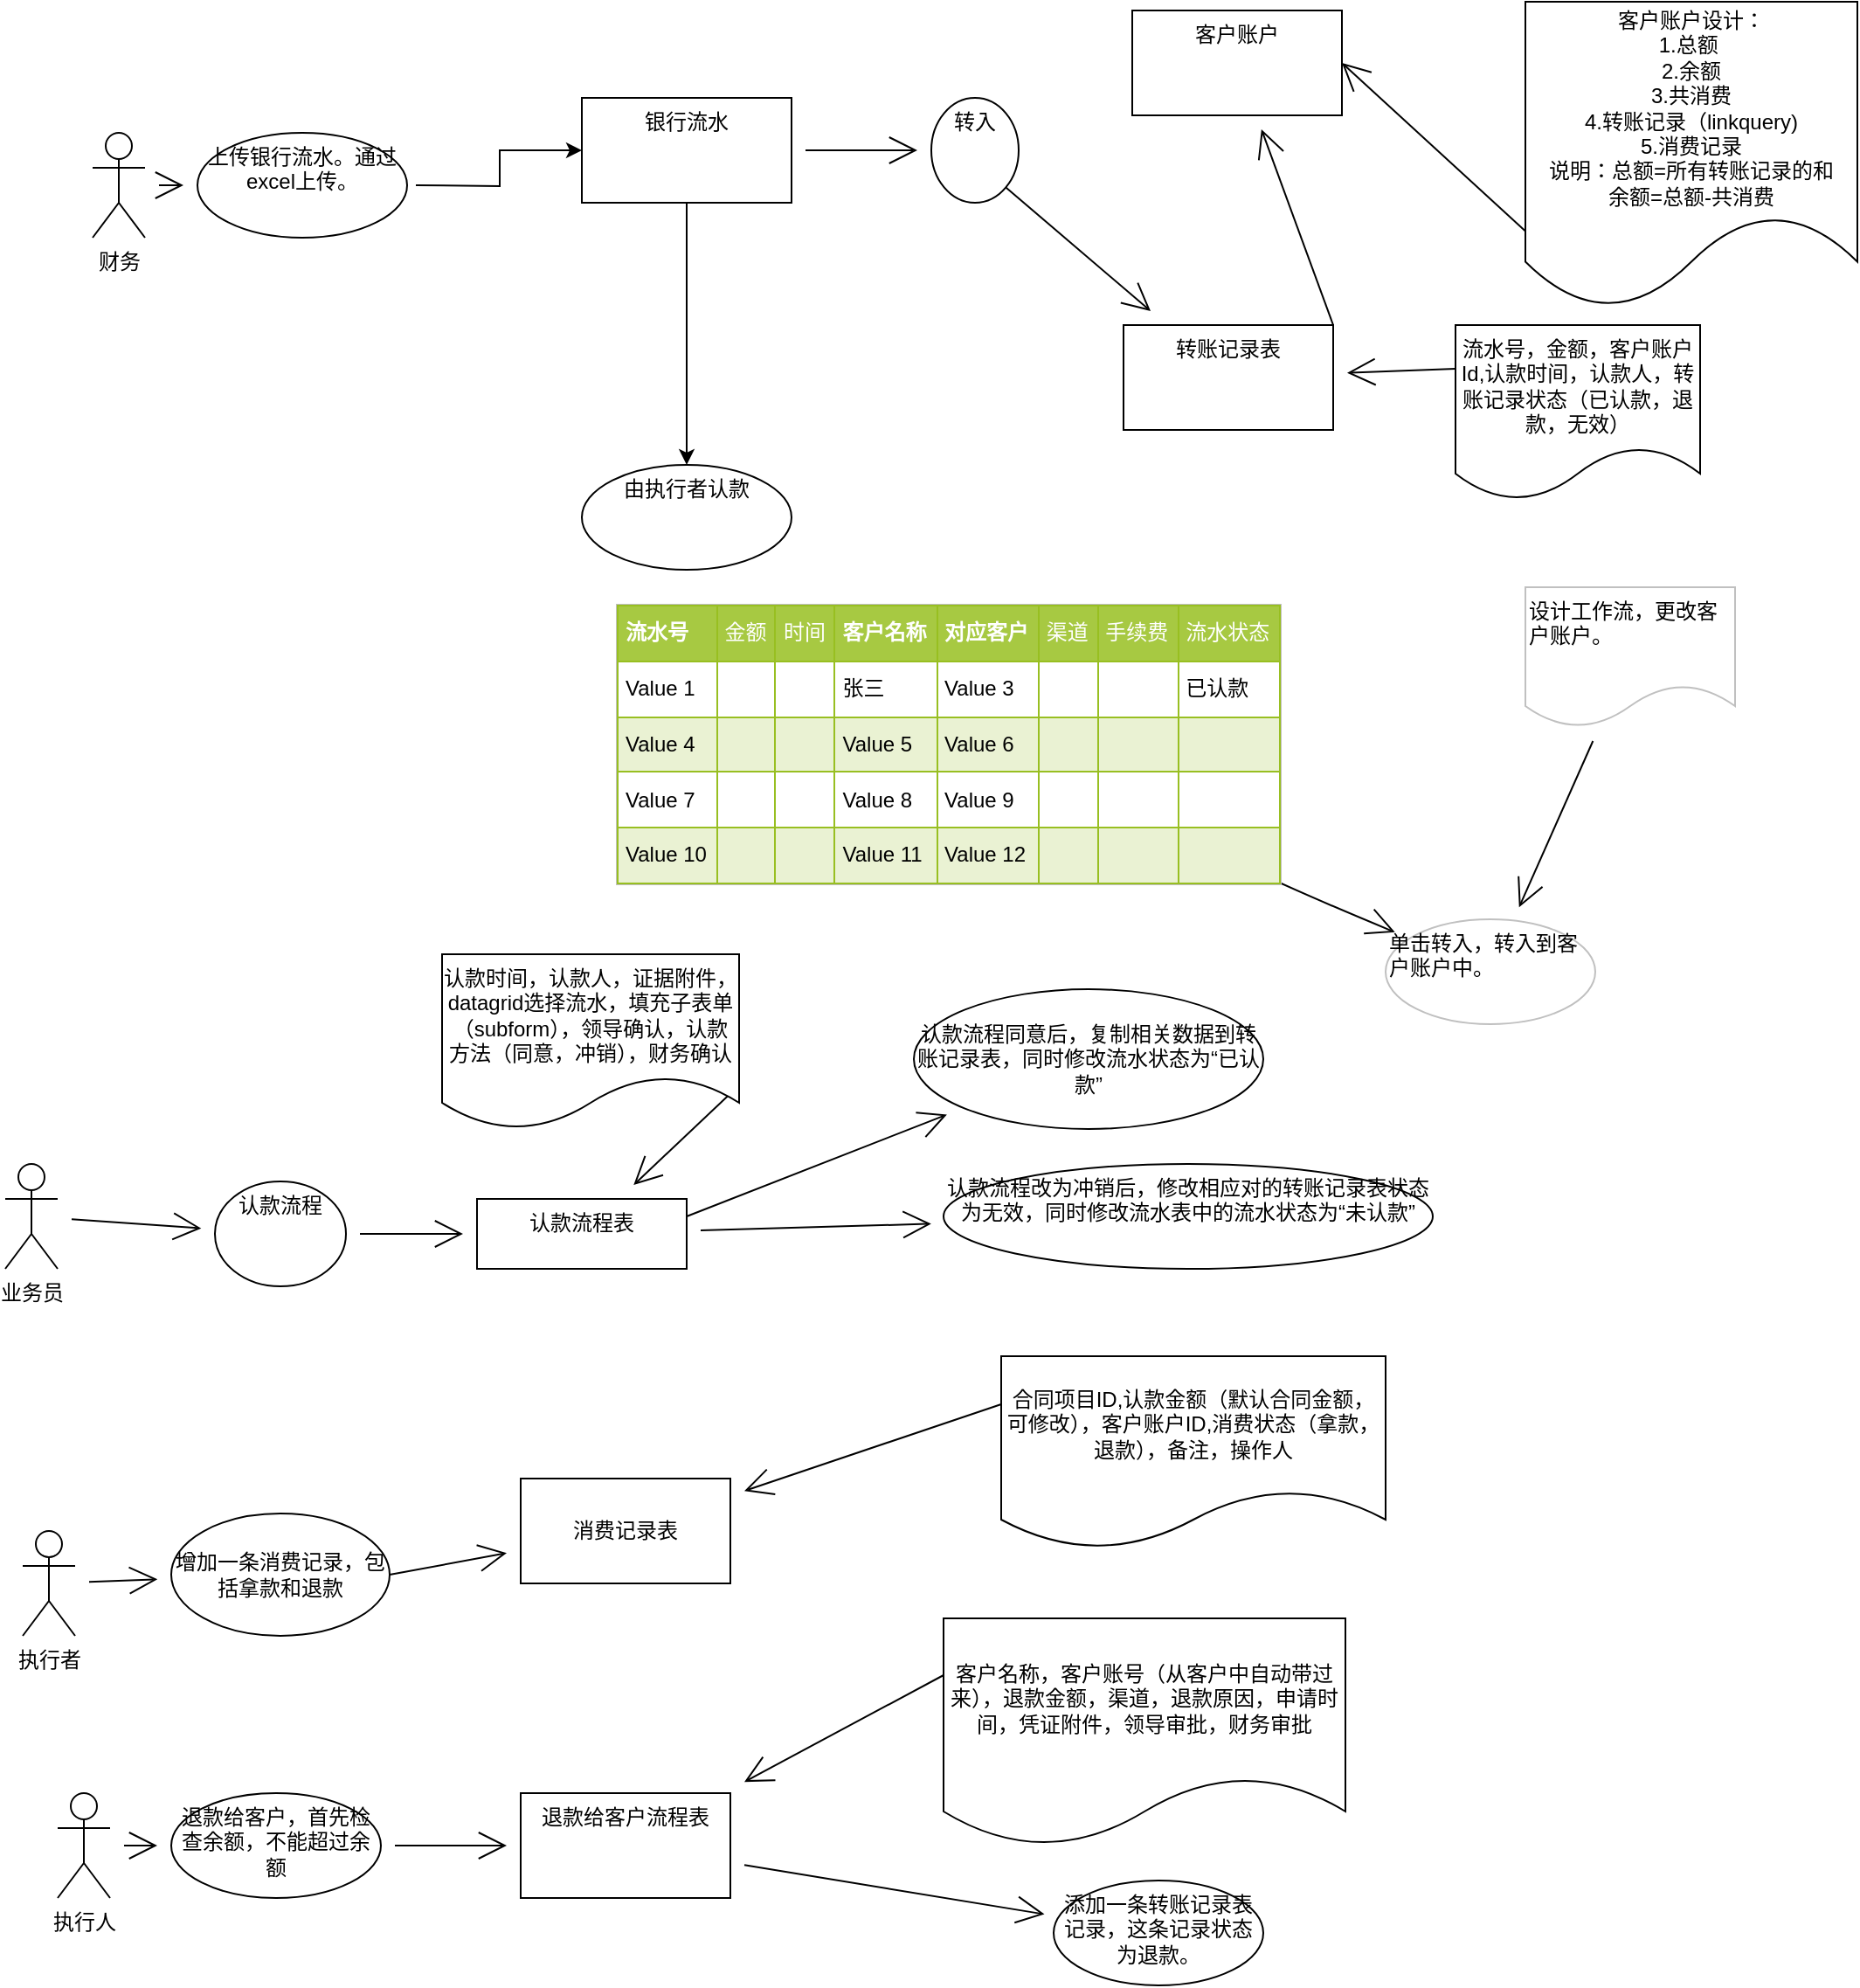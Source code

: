 <mxfile version="15.3.5" type="github">
  <diagram id="i9z5DV8Quiy5ul4YF9sL" name="Page-1">
    <mxGraphModel dx="1483" dy="766" grid="1" gridSize="10" guides="1" tooltips="1" connect="1" arrows="1" fold="1" page="1" pageScale="1" pageWidth="827" pageHeight="1169" math="0" shadow="0">
      <root>
        <mxCell id="0" />
        <mxCell id="1" parent="0" />
        <mxCell id="20aYLW1WKIlqMCxb5FEP-12" value="" style="edgeStyle=none;curved=1;rounded=0;orthogonalLoop=1;jettySize=auto;html=1;endArrow=open;startSize=14;endSize=14;sourcePerimeterSpacing=8;targetPerimeterSpacing=8;" parent="1" source="_qh5CtxLGN5EkOG5CYsD-1" target="20aYLW1WKIlqMCxb5FEP-11" edge="1">
          <mxGeometry relative="1" as="geometry" />
        </mxCell>
        <mxCell id="_qh5CtxLGN5EkOG5CYsD-1" value="财务" style="shape=umlActor;verticalLabelPosition=bottom;verticalAlign=top;html=1;outlineConnect=0;" parent="1" vertex="1">
          <mxGeometry x="60" y="90" width="30" height="60" as="geometry" />
        </mxCell>
        <mxCell id="_qh5CtxLGN5EkOG5CYsD-5" value="" style="edgeStyle=orthogonalEdgeStyle;rounded=0;orthogonalLoop=1;jettySize=auto;html=1;" parent="1" target="_qh5CtxLGN5EkOG5CYsD-4" edge="1">
          <mxGeometry relative="1" as="geometry">
            <mxPoint x="245" y="120" as="sourcePoint" />
          </mxGeometry>
        </mxCell>
        <mxCell id="_qh5CtxLGN5EkOG5CYsD-9" value="" style="edgeStyle=orthogonalEdgeStyle;rounded=0;orthogonalLoop=1;jettySize=auto;html=1;" parent="1" source="_qh5CtxLGN5EkOG5CYsD-4" target="_qh5CtxLGN5EkOG5CYsD-8" edge="1">
          <mxGeometry relative="1" as="geometry" />
        </mxCell>
        <mxCell id="C7Liofxj1-OizuLrf2gV-4" value="" style="edgeStyle=none;curved=1;rounded=0;orthogonalLoop=1;jettySize=auto;html=1;endArrow=open;startSize=14;endSize=14;sourcePerimeterSpacing=8;targetPerimeterSpacing=8;" edge="1" parent="1" source="_qh5CtxLGN5EkOG5CYsD-4" target="C7Liofxj1-OizuLrf2gV-3">
          <mxGeometry relative="1" as="geometry" />
        </mxCell>
        <mxCell id="_qh5CtxLGN5EkOG5CYsD-4" value="银行流水" style="whiteSpace=wrap;html=1;verticalAlign=top;" parent="1" vertex="1">
          <mxGeometry x="340" y="70" width="120" height="60" as="geometry" />
        </mxCell>
        <mxCell id="_qh5CtxLGN5EkOG5CYsD-6" value="客户账户" style="whiteSpace=wrap;html=1;verticalAlign=top;" parent="1" vertex="1">
          <mxGeometry x="655" y="20" width="120" height="60" as="geometry" />
        </mxCell>
        <mxCell id="_qh5CtxLGN5EkOG5CYsD-8" value="由执行者认款" style="ellipse;whiteSpace=wrap;html=1;verticalAlign=top;" parent="1" vertex="1">
          <mxGeometry x="340" y="280" width="120" height="60" as="geometry" />
        </mxCell>
        <mxCell id="20aYLW1WKIlqMCxb5FEP-13" style="edgeStyle=none;curved=1;rounded=0;orthogonalLoop=1;jettySize=auto;html=1;exitX=1;exitY=0.75;exitDx=0;exitDy=0;endArrow=open;startSize=14;endSize=14;sourcePerimeterSpacing=8;targetPerimeterSpacing=8;" parent="1" source="20aYLW1WKIlqMCxb5FEP-1" target="20aYLW1WKIlqMCxb5FEP-4" edge="1">
          <mxGeometry relative="1" as="geometry">
            <Array as="points">
              <mxPoint x="570" y="450" />
            </Array>
          </mxGeometry>
        </mxCell>
        <mxCell id="20aYLW1WKIlqMCxb5FEP-1" value="&lt;table style=&quot;width: 100% ; height: 100% ; border-collapse: collapse&quot; width=&quot;100%&quot; cellpadding=&quot;4&quot; border=&quot;1&quot;&gt;&lt;tbody&gt;&lt;tr style=&quot;background-color: #a7c942 ; color: #ffffff ; border: 1px solid #98bf21&quot;&gt;&lt;th align=&quot;left&quot;&gt;流水号&lt;/th&gt;&lt;td&gt;金额&lt;/td&gt;&lt;td&gt;时间&lt;/td&gt;&lt;th align=&quot;left&quot;&gt;客户名称&lt;/th&gt;&lt;th align=&quot;left&quot;&gt;对应客户&lt;/th&gt;&lt;td&gt;渠道&lt;/td&gt;&lt;td&gt;手续费&lt;/td&gt;&lt;td&gt;流水状态&lt;/td&gt;&lt;/tr&gt;&lt;tr style=&quot;border: 1px solid #98bf21&quot;&gt;&lt;td&gt;Value 1&lt;/td&gt;&lt;td&gt;&lt;br&gt;&lt;/td&gt;&lt;td&gt;&lt;br&gt;&lt;/td&gt;&lt;td&gt;张三&lt;br&gt;&lt;/td&gt;&lt;td&gt;Value 3&lt;/td&gt;&lt;td&gt;&lt;br&gt;&lt;/td&gt;&lt;td&gt;&lt;br&gt;&lt;/td&gt;&lt;td&gt;已认款&lt;br&gt;&lt;/td&gt;&lt;/tr&gt;&lt;tr style=&quot;background-color: #eaf2d3 ; border: 1px solid #98bf21&quot;&gt;&lt;td&gt;Value 4&lt;/td&gt;&lt;td&gt;&lt;br&gt;&lt;/td&gt;&lt;td&gt;&lt;br&gt;&lt;/td&gt;&lt;td&gt;Value 5&lt;/td&gt;&lt;td&gt;Value 6&lt;/td&gt;&lt;td&gt;&lt;br&gt;&lt;/td&gt;&lt;td&gt;&lt;br&gt;&lt;/td&gt;&lt;td&gt;&lt;br&gt;&lt;/td&gt;&lt;/tr&gt;&lt;tr style=&quot;border: 1px solid #98bf21&quot;&gt;&lt;td&gt;Value 7&lt;/td&gt;&lt;td&gt;&lt;br&gt;&lt;/td&gt;&lt;td&gt;&lt;br&gt;&lt;/td&gt;&lt;td&gt;Value 8&lt;/td&gt;&lt;td&gt;Value 9&lt;/td&gt;&lt;td&gt;&lt;br&gt;&lt;/td&gt;&lt;td&gt;&lt;br&gt;&lt;/td&gt;&lt;td&gt;&lt;br&gt;&lt;/td&gt;&lt;/tr&gt;&lt;tr style=&quot;background-color: #eaf2d3 ; border: 1px solid #98bf21&quot;&gt;&lt;td&gt;Value 10&lt;/td&gt;&lt;td&gt;&lt;br&gt;&lt;/td&gt;&lt;td&gt;&lt;br&gt;&lt;/td&gt;&lt;td&gt;Value 11&lt;/td&gt;&lt;td&gt;Value 12&lt;/td&gt;&lt;td&gt;&lt;br&gt;&lt;/td&gt;&lt;td&gt;&lt;br&gt;&lt;/td&gt;&lt;td&gt;&lt;br&gt;&lt;/td&gt;&lt;/tr&gt;&lt;/tbody&gt;&lt;/table&gt;" style="text;html=1;strokeColor=#c0c0c0;fillColor=#ffffff;overflow=fill;rounded=0;hachureGap=4;pointerEvents=0;" parent="1" vertex="1">
          <mxGeometry x="360" y="360" width="380" height="160" as="geometry" />
        </mxCell>
        <mxCell id="20aYLW1WKIlqMCxb5FEP-5" value="" style="edgeStyle=none;curved=1;rounded=0;orthogonalLoop=1;jettySize=auto;html=1;endArrow=open;startSize=14;endSize=14;sourcePerimeterSpacing=8;targetPerimeterSpacing=8;" parent="1" source="20aYLW1WKIlqMCxb5FEP-2" target="20aYLW1WKIlqMCxb5FEP-4" edge="1">
          <mxGeometry relative="1" as="geometry" />
        </mxCell>
        <mxCell id="20aYLW1WKIlqMCxb5FEP-2" value="&lt;span&gt;设计工作流，更改客户账户。&lt;/span&gt;" style="shape=document;whiteSpace=wrap;html=1;boundedLbl=1;rounded=0;align=left;verticalAlign=top;strokeColor=#c0c0c0;hachureGap=4;" parent="1" vertex="1">
          <mxGeometry x="880" y="350" width="120" height="80" as="geometry" />
        </mxCell>
        <mxCell id="20aYLW1WKIlqMCxb5FEP-4" value="单击转入，转入到客户账户中。" style="ellipse;whiteSpace=wrap;html=1;rounded=0;align=left;verticalAlign=top;strokeColor=#c0c0c0;hachureGap=4;" parent="1" vertex="1">
          <mxGeometry x="800" y="540" width="120" height="60" as="geometry" />
        </mxCell>
        <mxCell id="20aYLW1WKIlqMCxb5FEP-11" value="&lt;span&gt;上传银行流水。通过excel上传。&lt;/span&gt;" style="ellipse;whiteSpace=wrap;html=1;verticalAlign=top;" parent="1" vertex="1">
          <mxGeometry x="120" y="90" width="120" height="60" as="geometry" />
        </mxCell>
        <mxCell id="20aYLW1WKIlqMCxb5FEP-21" style="edgeStyle=none;curved=1;rounded=0;orthogonalLoop=1;jettySize=auto;html=1;exitX=0;exitY=0.75;exitDx=0;exitDy=0;entryX=1;entryY=0.5;entryDx=0;entryDy=0;endArrow=open;startSize=14;endSize=14;sourcePerimeterSpacing=8;targetPerimeterSpacing=8;" parent="1" source="20aYLW1WKIlqMCxb5FEP-20" target="_qh5CtxLGN5EkOG5CYsD-6" edge="1">
          <mxGeometry relative="1" as="geometry" />
        </mxCell>
        <mxCell id="20aYLW1WKIlqMCxb5FEP-20" value="客户账户设计：&lt;br&gt;1.总额&amp;nbsp; &lt;br&gt;2.余额&lt;br&gt;3.共消费&lt;br&gt;4.转账记录（linkquery)&lt;br&gt;5.消费记录&lt;br&gt;说明：总额=所有转账记录的和&lt;br&gt;余额=总额-共消费" style="shape=document;whiteSpace=wrap;html=1;boundedLbl=1;hachureGap=4;pointerEvents=0;" parent="1" vertex="1">
          <mxGeometry x="880" y="15" width="190" height="175" as="geometry" />
        </mxCell>
        <mxCell id="EWIhEaEtXWLnVECfUyCJ-3" value="" style="edgeStyle=none;curved=1;rounded=0;orthogonalLoop=1;jettySize=auto;html=1;endArrow=open;startSize=14;endSize=14;sourcePerimeterSpacing=8;targetPerimeterSpacing=8;" parent="1" source="EWIhEaEtXWLnVECfUyCJ-1" target="EWIhEaEtXWLnVECfUyCJ-2" edge="1">
          <mxGeometry relative="1" as="geometry" />
        </mxCell>
        <mxCell id="EWIhEaEtXWLnVECfUyCJ-1" value="业务员" style="shape=umlActor;verticalLabelPosition=bottom;verticalAlign=top;html=1;outlineConnect=0;hachureGap=4;pointerEvents=0;" parent="1" vertex="1">
          <mxGeometry x="10" y="680" width="30" height="60" as="geometry" />
        </mxCell>
        <mxCell id="EWIhEaEtXWLnVECfUyCJ-5" value="" style="edgeStyle=none;curved=1;rounded=0;orthogonalLoop=1;jettySize=auto;html=1;endArrow=open;startSize=14;endSize=14;sourcePerimeterSpacing=8;targetPerimeterSpacing=8;" parent="1" source="EWIhEaEtXWLnVECfUyCJ-2" target="EWIhEaEtXWLnVECfUyCJ-4" edge="1">
          <mxGeometry relative="1" as="geometry" />
        </mxCell>
        <mxCell id="EWIhEaEtXWLnVECfUyCJ-2" value="认款流程" style="ellipse;whiteSpace=wrap;html=1;verticalAlign=top;hachureGap=4;" parent="1" vertex="1">
          <mxGeometry x="130" y="690" width="75" height="60" as="geometry" />
        </mxCell>
        <mxCell id="EWIhEaEtXWLnVECfUyCJ-15" style="edgeStyle=none;curved=1;rounded=0;orthogonalLoop=1;jettySize=auto;html=1;exitX=1;exitY=0.25;exitDx=0;exitDy=0;endArrow=open;startSize=14;endSize=14;sourcePerimeterSpacing=8;targetPerimeterSpacing=8;" parent="1" source="EWIhEaEtXWLnVECfUyCJ-4" target="EWIhEaEtXWLnVECfUyCJ-14" edge="1">
          <mxGeometry relative="1" as="geometry" />
        </mxCell>
        <mxCell id="EWIhEaEtXWLnVECfUyCJ-22" value="" style="edgeStyle=none;curved=1;rounded=0;orthogonalLoop=1;jettySize=auto;html=1;endArrow=open;startSize=14;endSize=14;sourcePerimeterSpacing=8;targetPerimeterSpacing=8;" parent="1" source="EWIhEaEtXWLnVECfUyCJ-4" target="EWIhEaEtXWLnVECfUyCJ-21" edge="1">
          <mxGeometry relative="1" as="geometry" />
        </mxCell>
        <mxCell id="EWIhEaEtXWLnVECfUyCJ-4" value="认款流程表" style="whiteSpace=wrap;html=1;verticalAlign=top;hachureGap=4;" parent="1" vertex="1">
          <mxGeometry x="280" y="700" width="120" height="40" as="geometry" />
        </mxCell>
        <mxCell id="EWIhEaEtXWLnVECfUyCJ-8" style="edgeStyle=none;curved=1;rounded=0;orthogonalLoop=1;jettySize=auto;html=1;exitX=1;exitY=0.75;exitDx=0;exitDy=0;endArrow=open;startSize=14;endSize=14;sourcePerimeterSpacing=8;targetPerimeterSpacing=8;" parent="1" source="EWIhEaEtXWLnVECfUyCJ-7" target="EWIhEaEtXWLnVECfUyCJ-4" edge="1">
          <mxGeometry relative="1" as="geometry" />
        </mxCell>
        <mxCell id="EWIhEaEtXWLnVECfUyCJ-7" value="认款时间，认款人，证据附件，datagrid选择流水，填充子表单（subform），领导确认，认款方法（同意，冲销），财务确认" style="shape=document;whiteSpace=wrap;html=1;boundedLbl=1;hachureGap=4;pointerEvents=0;" parent="1" vertex="1">
          <mxGeometry x="260" y="560" width="170" height="100" as="geometry" />
        </mxCell>
        <mxCell id="EWIhEaEtXWLnVECfUyCJ-12" style="edgeStyle=none;curved=1;rounded=0;orthogonalLoop=1;jettySize=auto;html=1;exitX=1;exitY=0;exitDx=0;exitDy=0;endArrow=open;startSize=14;endSize=14;sourcePerimeterSpacing=8;targetPerimeterSpacing=8;" parent="1" source="EWIhEaEtXWLnVECfUyCJ-10" target="_qh5CtxLGN5EkOG5CYsD-6" edge="1">
          <mxGeometry relative="1" as="geometry" />
        </mxCell>
        <mxCell id="EWIhEaEtXWLnVECfUyCJ-10" value="转账记录表" style="whiteSpace=wrap;html=1;verticalAlign=top;" parent="1" vertex="1">
          <mxGeometry x="650" y="200" width="120" height="60" as="geometry" />
        </mxCell>
        <mxCell id="EWIhEaEtXWLnVECfUyCJ-17" style="edgeStyle=none;curved=1;rounded=0;orthogonalLoop=1;jettySize=auto;html=1;exitX=0;exitY=0.25;exitDx=0;exitDy=0;endArrow=open;startSize=14;endSize=14;sourcePerimeterSpacing=8;targetPerimeterSpacing=8;" parent="1" source="EWIhEaEtXWLnVECfUyCJ-13" target="EWIhEaEtXWLnVECfUyCJ-10" edge="1">
          <mxGeometry relative="1" as="geometry" />
        </mxCell>
        <mxCell id="EWIhEaEtXWLnVECfUyCJ-13" value="流水号，金额，客户账户Id,认款时间，认款人，转账记录状态（已认款，退款，无效）" style="shape=document;whiteSpace=wrap;html=1;boundedLbl=1;hachureGap=4;pointerEvents=0;" parent="1" vertex="1">
          <mxGeometry x="840" y="200" width="140" height="100" as="geometry" />
        </mxCell>
        <mxCell id="EWIhEaEtXWLnVECfUyCJ-14" value="认款流程同意后，复制相关数据到转账记录表，同时修改流水状态为“已认款”" style="ellipse;whiteSpace=wrap;html=1;hachureGap=4;pointerEvents=0;" parent="1" vertex="1">
          <mxGeometry x="530" y="580" width="200" height="80" as="geometry" />
        </mxCell>
        <mxCell id="EWIhEaEtXWLnVECfUyCJ-21" value="&lt;span&gt;认款流程改为冲销后，修改相应对的转账记录表状态为无效，同时修改流水表中的流水状态为“未认款”&lt;/span&gt;" style="ellipse;whiteSpace=wrap;html=1;verticalAlign=top;hachureGap=4;" parent="1" vertex="1">
          <mxGeometry x="547" y="680" width="280" height="60" as="geometry" />
        </mxCell>
        <mxCell id="EWIhEaEtXWLnVECfUyCJ-23" value="消费记录表" style="rounded=0;whiteSpace=wrap;html=1;hachureGap=4;pointerEvents=0;" parent="1" vertex="1">
          <mxGeometry x="305" y="860" width="120" height="60" as="geometry" />
        </mxCell>
        <mxCell id="EWIhEaEtXWLnVECfUyCJ-27" value="" style="edgeStyle=none;curved=1;rounded=0;orthogonalLoop=1;jettySize=auto;html=1;endArrow=open;startSize=14;endSize=14;sourcePerimeterSpacing=8;targetPerimeterSpacing=8;" parent="1" source="EWIhEaEtXWLnVECfUyCJ-24" target="EWIhEaEtXWLnVECfUyCJ-26" edge="1">
          <mxGeometry relative="1" as="geometry" />
        </mxCell>
        <mxCell id="EWIhEaEtXWLnVECfUyCJ-24" value="执行者" style="shape=umlActor;verticalLabelPosition=bottom;verticalAlign=top;html=1;outlineConnect=0;hachureGap=4;pointerEvents=0;" parent="1" vertex="1">
          <mxGeometry x="20" y="890" width="30" height="60" as="geometry" />
        </mxCell>
        <mxCell id="EWIhEaEtXWLnVECfUyCJ-29" style="edgeStyle=none;curved=1;rounded=0;orthogonalLoop=1;jettySize=auto;html=1;exitX=1;exitY=0.5;exitDx=0;exitDy=0;endArrow=open;startSize=14;endSize=14;sourcePerimeterSpacing=8;targetPerimeterSpacing=8;" parent="1" source="EWIhEaEtXWLnVECfUyCJ-26" target="EWIhEaEtXWLnVECfUyCJ-23" edge="1">
          <mxGeometry relative="1" as="geometry" />
        </mxCell>
        <mxCell id="EWIhEaEtXWLnVECfUyCJ-26" value="&lt;br&gt;增加一条消费记录，包括拿款和退款" style="ellipse;whiteSpace=wrap;html=1;verticalAlign=top;hachureGap=4;" parent="1" vertex="1">
          <mxGeometry x="105" y="880" width="125" height="70" as="geometry" />
        </mxCell>
        <mxCell id="EWIhEaEtXWLnVECfUyCJ-30" style="edgeStyle=none;curved=1;rounded=0;orthogonalLoop=1;jettySize=auto;html=1;exitX=0;exitY=0.25;exitDx=0;exitDy=0;endArrow=open;startSize=14;endSize=14;sourcePerimeterSpacing=8;targetPerimeterSpacing=8;" parent="1" source="EWIhEaEtXWLnVECfUyCJ-28" target="EWIhEaEtXWLnVECfUyCJ-23" edge="1">
          <mxGeometry relative="1" as="geometry" />
        </mxCell>
        <mxCell id="EWIhEaEtXWLnVECfUyCJ-28" value="合同项目ID,认款金额（默认合同金额，可修改），客户账户ID,消费状态（拿款，退款），备注，操作人" style="shape=document;whiteSpace=wrap;html=1;boundedLbl=1;hachureGap=4;pointerEvents=0;" parent="1" vertex="1">
          <mxGeometry x="580" y="790" width="220" height="110" as="geometry" />
        </mxCell>
        <mxCell id="EWIhEaEtXWLnVECfUyCJ-34" value="" style="edgeStyle=none;curved=1;rounded=0;orthogonalLoop=1;jettySize=auto;html=1;endArrow=open;startSize=14;endSize=14;sourcePerimeterSpacing=8;targetPerimeterSpacing=8;" parent="1" source="EWIhEaEtXWLnVECfUyCJ-32" target="EWIhEaEtXWLnVECfUyCJ-33" edge="1">
          <mxGeometry relative="1" as="geometry" />
        </mxCell>
        <mxCell id="EWIhEaEtXWLnVECfUyCJ-32" value="执行人" style="shape=umlActor;verticalLabelPosition=bottom;verticalAlign=top;html=1;outlineConnect=0;hachureGap=4;pointerEvents=0;" parent="1" vertex="1">
          <mxGeometry x="40" y="1040" width="30" height="60" as="geometry" />
        </mxCell>
        <mxCell id="EWIhEaEtXWLnVECfUyCJ-36" value="" style="edgeStyle=none;curved=1;rounded=0;orthogonalLoop=1;jettySize=auto;html=1;endArrow=open;startSize=14;endSize=14;sourcePerimeterSpacing=8;targetPerimeterSpacing=8;" parent="1" source="EWIhEaEtXWLnVECfUyCJ-33" target="EWIhEaEtXWLnVECfUyCJ-35" edge="1">
          <mxGeometry relative="1" as="geometry" />
        </mxCell>
        <mxCell id="EWIhEaEtXWLnVECfUyCJ-33" value="退款给客户，首先检查余额，不能超过余额" style="ellipse;whiteSpace=wrap;html=1;verticalAlign=top;hachureGap=4;" parent="1" vertex="1">
          <mxGeometry x="105" y="1040" width="120" height="60" as="geometry" />
        </mxCell>
        <mxCell id="C7Liofxj1-OizuLrf2gV-8" value="" style="edgeStyle=none;curved=1;rounded=0;orthogonalLoop=1;jettySize=auto;html=1;endArrow=open;startSize=14;endSize=14;sourcePerimeterSpacing=8;targetPerimeterSpacing=8;" edge="1" parent="1" source="EWIhEaEtXWLnVECfUyCJ-35" target="C7Liofxj1-OizuLrf2gV-7">
          <mxGeometry relative="1" as="geometry" />
        </mxCell>
        <mxCell id="EWIhEaEtXWLnVECfUyCJ-35" value="退款给客户流程表" style="whiteSpace=wrap;html=1;verticalAlign=top;hachureGap=4;" parent="1" vertex="1">
          <mxGeometry x="305" y="1040" width="120" height="60" as="geometry" />
        </mxCell>
        <mxCell id="EWIhEaEtXWLnVECfUyCJ-38" style="edgeStyle=none;curved=1;rounded=0;orthogonalLoop=1;jettySize=auto;html=1;exitX=0;exitY=0.25;exitDx=0;exitDy=0;endArrow=open;startSize=14;endSize=14;sourcePerimeterSpacing=8;targetPerimeterSpacing=8;" parent="1" source="EWIhEaEtXWLnVECfUyCJ-37" target="EWIhEaEtXWLnVECfUyCJ-35" edge="1">
          <mxGeometry relative="1" as="geometry" />
        </mxCell>
        <mxCell id="EWIhEaEtXWLnVECfUyCJ-37" value="客户名称，客户账号（从客户中自动带过来），退款金额，渠道，退款原因，申请时间，凭证附件，领导审批，财务审批" style="shape=document;whiteSpace=wrap;html=1;boundedLbl=1;hachureGap=4;pointerEvents=0;" parent="1" vertex="1">
          <mxGeometry x="547" y="940" width="230" height="130" as="geometry" />
        </mxCell>
        <mxCell id="C7Liofxj1-OizuLrf2gV-6" style="edgeStyle=none;curved=1;rounded=0;orthogonalLoop=1;jettySize=auto;html=1;exitX=1;exitY=1;exitDx=0;exitDy=0;endArrow=open;startSize=14;endSize=14;sourcePerimeterSpacing=8;targetPerimeterSpacing=8;" edge="1" parent="1" source="C7Liofxj1-OizuLrf2gV-3" target="EWIhEaEtXWLnVECfUyCJ-10">
          <mxGeometry relative="1" as="geometry" />
        </mxCell>
        <mxCell id="C7Liofxj1-OizuLrf2gV-3" value="转入" style="ellipse;whiteSpace=wrap;html=1;verticalAlign=top;" vertex="1" parent="1">
          <mxGeometry x="540" y="70" width="50" height="60" as="geometry" />
        </mxCell>
        <mxCell id="C7Liofxj1-OizuLrf2gV-7" value="添加一条转账记录表记录，这条记录状态为退款。" style="ellipse;whiteSpace=wrap;html=1;verticalAlign=top;hachureGap=4;" vertex="1" parent="1">
          <mxGeometry x="610" y="1090" width="120" height="60" as="geometry" />
        </mxCell>
      </root>
    </mxGraphModel>
  </diagram>
</mxfile>
